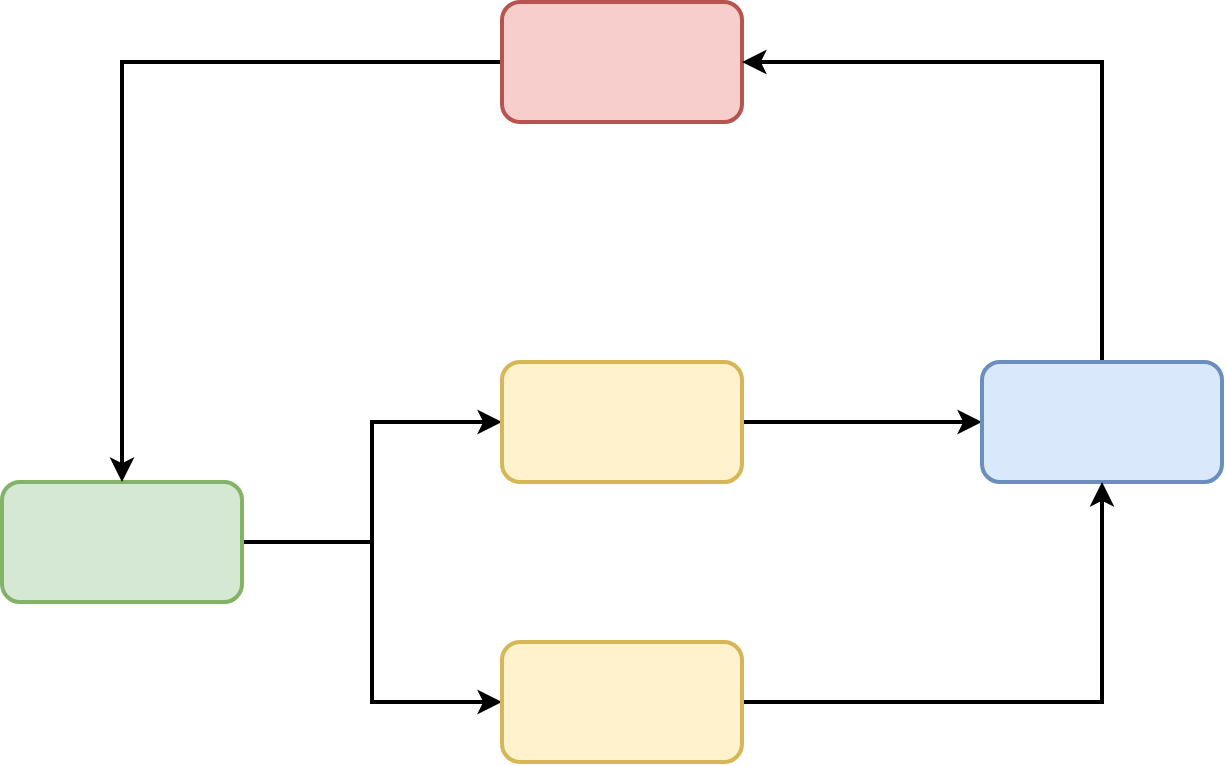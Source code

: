 <mxfile version="12.6.6" type="device"><diagram id="fI2UzuzwQCbZ6JJuvSLS" name="Page-1"><mxGraphModel dx="2042" dy="1121" grid="1" gridSize="10" guides="1" tooltips="1" connect="1" arrows="1" fold="1" page="1" pageScale="1" pageWidth="1654" pageHeight="2336" math="0" shadow="0"><root><mxCell id="0"/><mxCell id="1" parent="0"/><mxCell id="s9tAnwKpVqGYvoxv9s3q-7" style="edgeStyle=orthogonalEdgeStyle;rounded=0;orthogonalLoop=1;jettySize=auto;html=1;exitX=1;exitY=0.5;exitDx=0;exitDy=0;entryX=0;entryY=0.5;entryDx=0;entryDy=0;strokeWidth=2;" edge="1" parent="1" source="s9tAnwKpVqGYvoxv9s3q-1" target="s9tAnwKpVqGYvoxv9s3q-2"><mxGeometry relative="1" as="geometry"/></mxCell><mxCell id="s9tAnwKpVqGYvoxv9s3q-12" style="edgeStyle=orthogonalEdgeStyle;rounded=0;orthogonalLoop=1;jettySize=auto;html=1;exitX=1;exitY=0.5;exitDx=0;exitDy=0;entryX=0;entryY=0.5;entryDx=0;entryDy=0;strokeWidth=2;" edge="1" parent="1" source="s9tAnwKpVqGYvoxv9s3q-1" target="s9tAnwKpVqGYvoxv9s3q-11"><mxGeometry relative="1" as="geometry"/></mxCell><mxCell id="s9tAnwKpVqGYvoxv9s3q-1" value="" style="rounded=1;whiteSpace=wrap;html=1;fillColor=#d5e8d4;strokeColor=#82b366;strokeWidth=2;" vertex="1" parent="1"><mxGeometry x="430" y="420" width="120" height="60" as="geometry"/></mxCell><mxCell id="s9tAnwKpVqGYvoxv9s3q-8" style="edgeStyle=orthogonalEdgeStyle;rounded=0;orthogonalLoop=1;jettySize=auto;html=1;exitX=1;exitY=0.5;exitDx=0;exitDy=0;entryX=0;entryY=0.5;entryDx=0;entryDy=0;strokeWidth=2;" edge="1" parent="1" source="s9tAnwKpVqGYvoxv9s3q-2" target="s9tAnwKpVqGYvoxv9s3q-4"><mxGeometry relative="1" as="geometry"/></mxCell><mxCell id="s9tAnwKpVqGYvoxv9s3q-2" value="" style="rounded=1;whiteSpace=wrap;html=1;fillColor=#fff2cc;strokeColor=#d6b656;strokeWidth=2;" vertex="1" parent="1"><mxGeometry x="680" y="360" width="120" height="60" as="geometry"/></mxCell><mxCell id="s9tAnwKpVqGYvoxv9s3q-14" style="edgeStyle=orthogonalEdgeStyle;rounded=0;orthogonalLoop=1;jettySize=auto;html=1;exitX=0;exitY=0.5;exitDx=0;exitDy=0;strokeWidth=2;" edge="1" parent="1" source="s9tAnwKpVqGYvoxv9s3q-3" target="s9tAnwKpVqGYvoxv9s3q-1"><mxGeometry relative="1" as="geometry"/></mxCell><mxCell id="s9tAnwKpVqGYvoxv9s3q-3" value="" style="rounded=1;whiteSpace=wrap;html=1;fillColor=#f8cecc;strokeColor=#b85450;strokeWidth=2;" vertex="1" parent="1"><mxGeometry x="680" y="180" width="120" height="60" as="geometry"/></mxCell><mxCell id="s9tAnwKpVqGYvoxv9s3q-10" style="edgeStyle=orthogonalEdgeStyle;rounded=0;orthogonalLoop=1;jettySize=auto;html=1;exitX=0.5;exitY=0;exitDx=0;exitDy=0;entryX=1;entryY=0.5;entryDx=0;entryDy=0;strokeWidth=2;" edge="1" parent="1" source="s9tAnwKpVqGYvoxv9s3q-4" target="s9tAnwKpVqGYvoxv9s3q-3"><mxGeometry relative="1" as="geometry"/></mxCell><mxCell id="s9tAnwKpVqGYvoxv9s3q-4" value="" style="rounded=1;whiteSpace=wrap;html=1;fillColor=#dae8fc;strokeColor=#6c8ebf;strokeWidth=2;" vertex="1" parent="1"><mxGeometry x="920" y="360" width="120" height="60" as="geometry"/></mxCell><mxCell id="s9tAnwKpVqGYvoxv9s3q-13" style="edgeStyle=orthogonalEdgeStyle;rounded=0;orthogonalLoop=1;jettySize=auto;html=1;exitX=1;exitY=0.5;exitDx=0;exitDy=0;entryX=0.5;entryY=1;entryDx=0;entryDy=0;strokeWidth=2;" edge="1" parent="1" source="s9tAnwKpVqGYvoxv9s3q-11" target="s9tAnwKpVqGYvoxv9s3q-4"><mxGeometry relative="1" as="geometry"/></mxCell><mxCell id="s9tAnwKpVqGYvoxv9s3q-11" value="" style="rounded=1;whiteSpace=wrap;html=1;fillColor=#fff2cc;strokeColor=#d6b656;strokeWidth=2;" vertex="1" parent="1"><mxGeometry x="680" y="500" width="120" height="60" as="geometry"/></mxCell></root></mxGraphModel></diagram></mxfile>